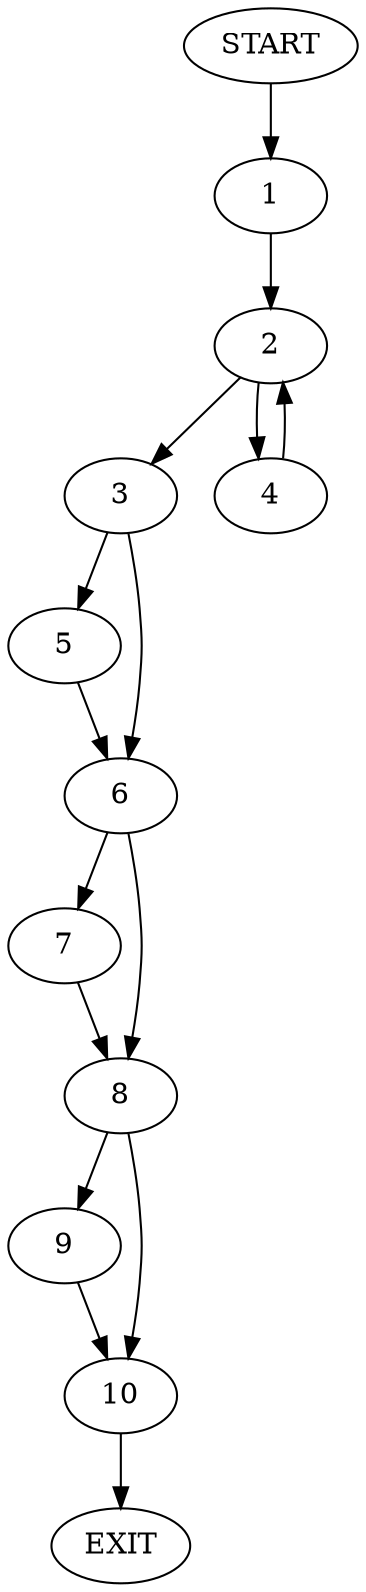 digraph {
0 [label="START"]
11 [label="EXIT"]
0 -> 1
1 -> 2
2 -> 3
2 -> 4
4 -> 2
3 -> 5
3 -> 6
5 -> 6
6 -> 7
6 -> 8
8 -> 9
8 -> 10
7 -> 8
9 -> 10
10 -> 11
}
